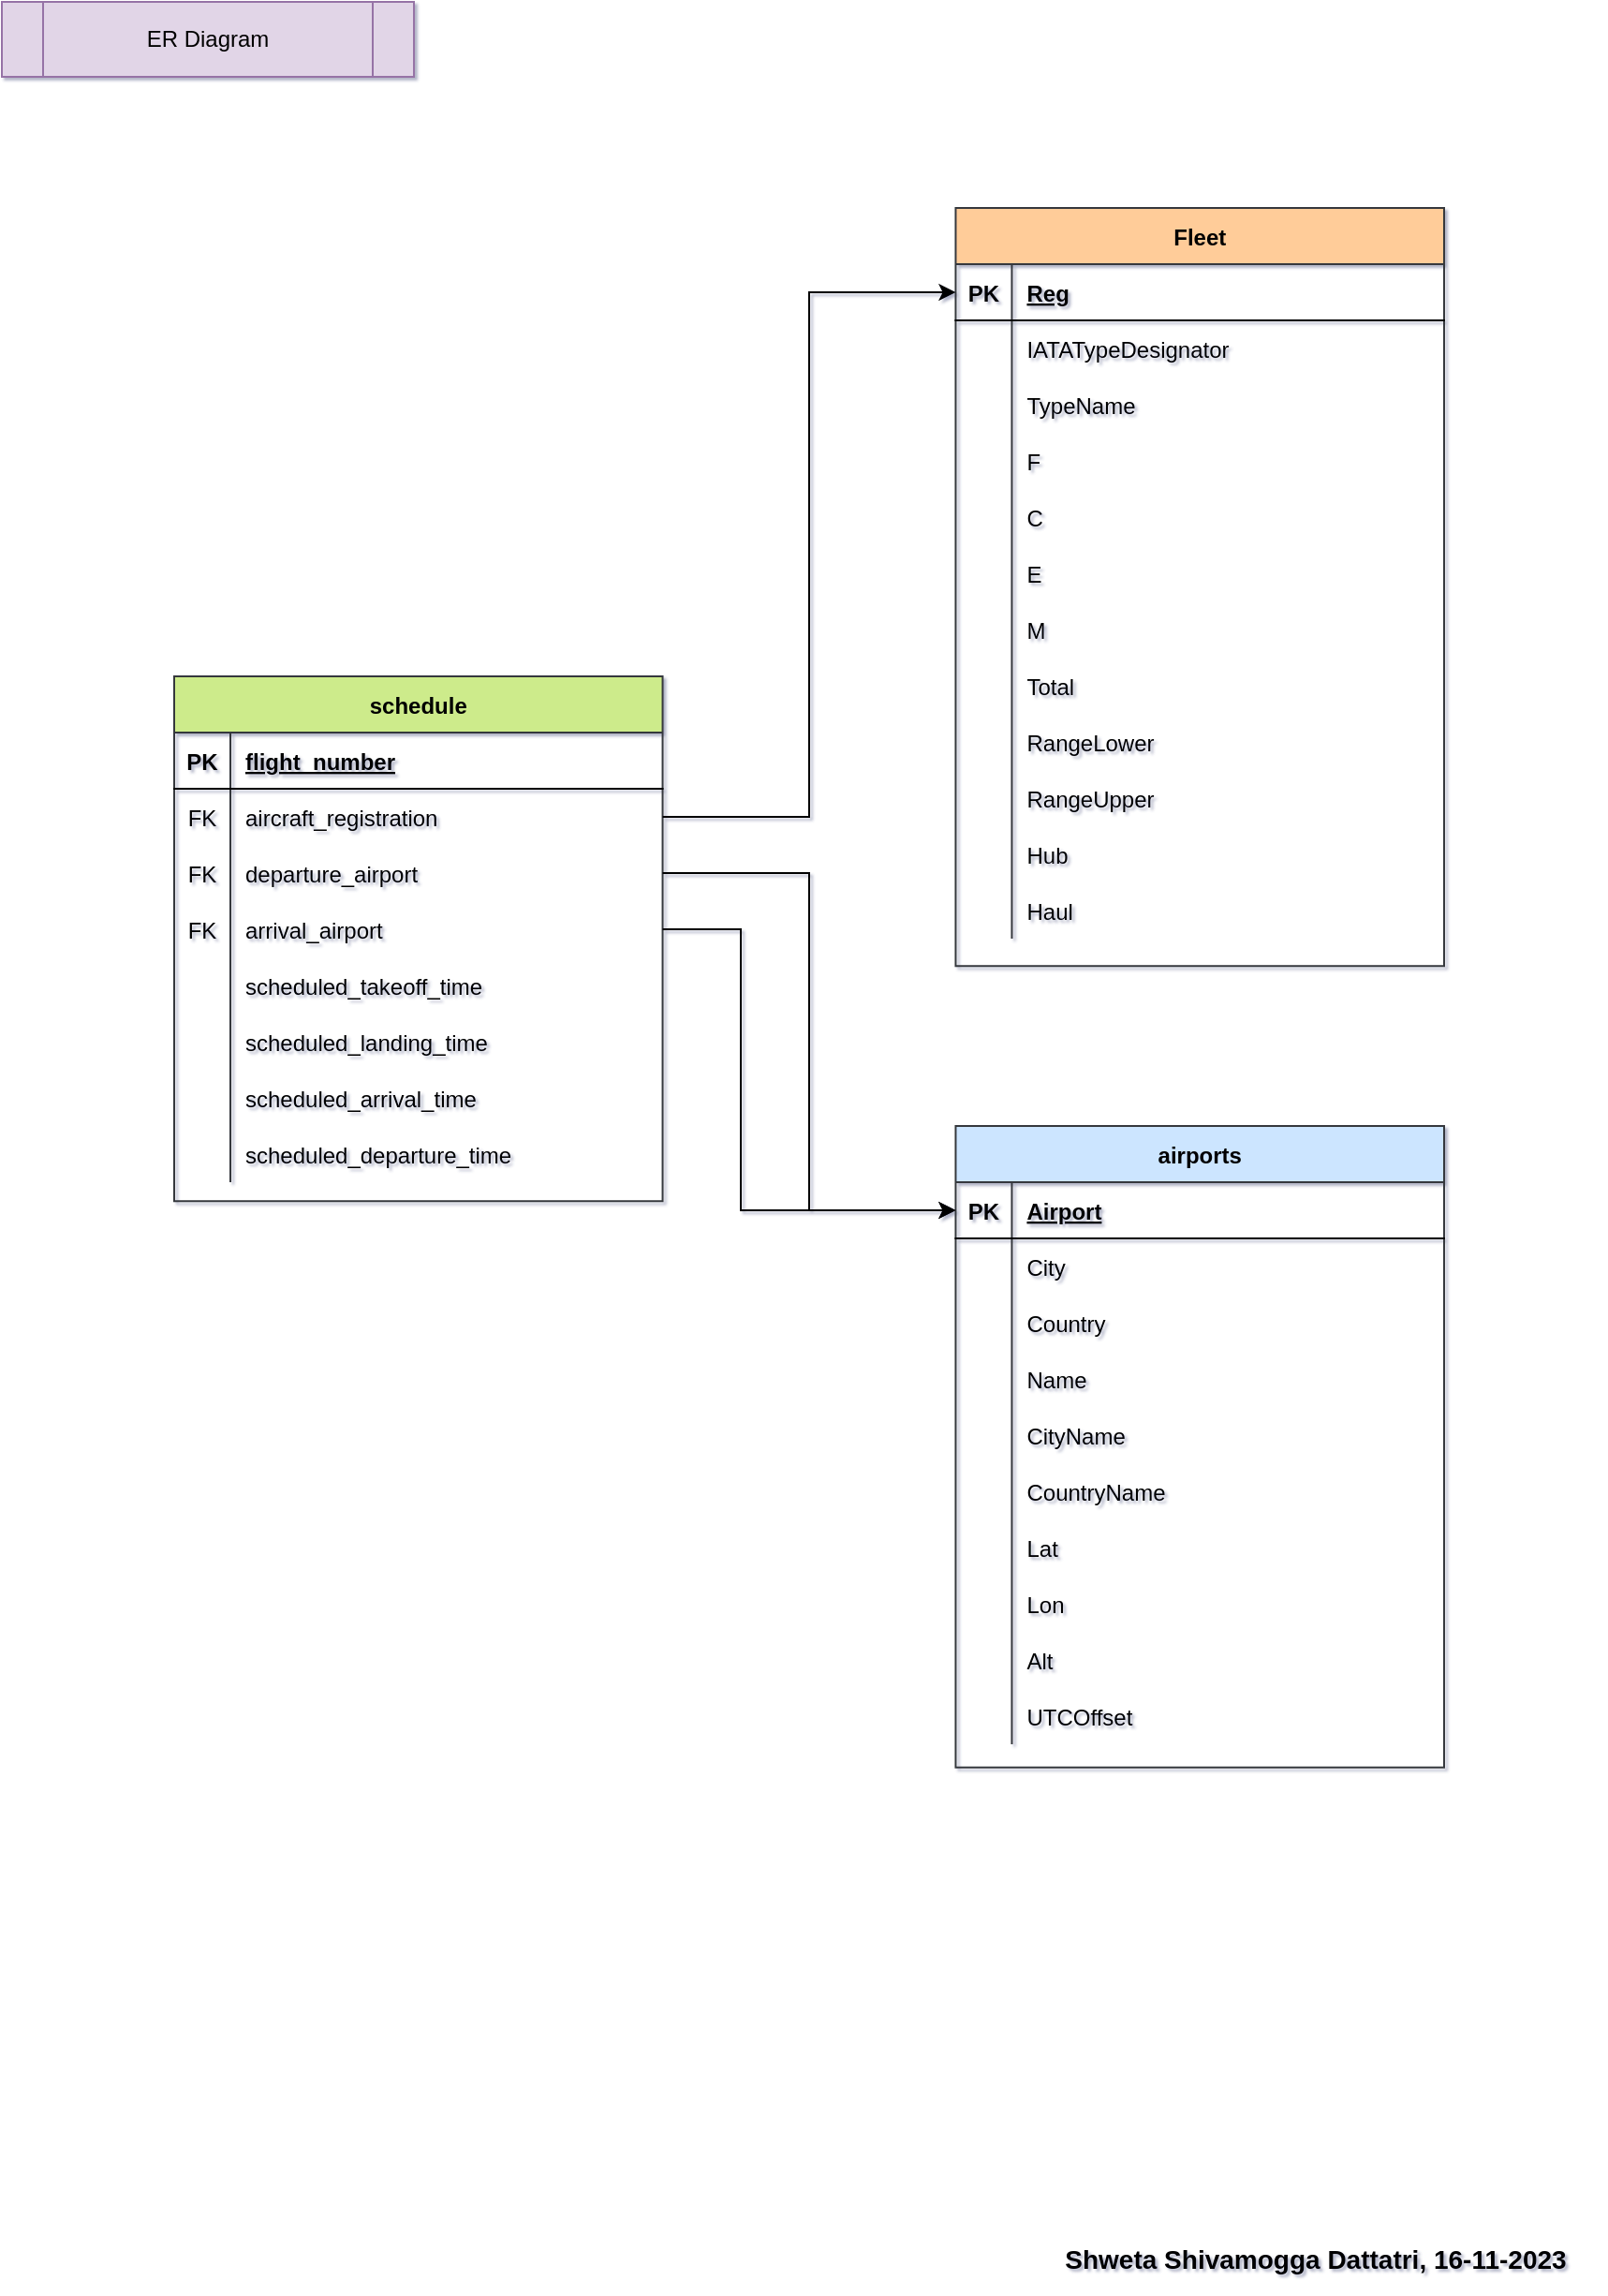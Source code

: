 <mxfile version="22.0.3" type="device">
  <diagram id="R2lEEEUBdFMjLlhIrx00" name="Page-1">
    <mxGraphModel dx="1687" dy="1024" grid="1" gridSize="10" guides="1" tooltips="1" connect="1" arrows="1" fold="1" page="1" pageScale="1" pageWidth="291" pageHeight="413" math="0" shadow="1" extFonts="Permanent Marker^https://fonts.googleapis.com/css?family=Permanent+Marker">
      <root>
        <mxCell id="0" />
        <mxCell id="1" parent="0" />
        <mxCell id="B3PYywNZ0nm8Ggp-N_nq-118" value="ER Diagram" style="shape=process;whiteSpace=wrap;html=1;backgroundOutline=1;fillColor=#e1d5e7;strokeColor=#9673a6;" parent="1" vertex="1">
          <mxGeometry x="20" y="10" width="220" height="40" as="geometry" />
        </mxCell>
        <mxCell id="B3PYywNZ0nm8Ggp-N_nq-119" value="&lt;b&gt;&lt;font style=&quot;font-size: 14px;&quot;&gt;Shweta Shivamogga Dattatri, 16-11-2023&lt;/font&gt;&lt;/b&gt;" style="text;html=1;strokeColor=none;fillColor=none;align=center;verticalAlign=middle;whiteSpace=wrap;rounded=0;" parent="1" vertex="1">
          <mxGeometry x="570" y="1200" width="303" height="30" as="geometry" />
        </mxCell>
        <mxCell id="dQKUSXIgywauMoTUCJ7Y-3" value="" style="group" vertex="1" connectable="0" parent="1">
          <mxGeometry x="112" y="120" width="678" height="830" as="geometry" />
        </mxCell>
        <mxCell id="C-vyLk0tnHw3VtMMgP7b-2" value="Fleet" style="shape=table;startSize=30;container=1;collapsible=1;childLayout=tableLayout;fixedRows=1;rowLines=0;fontStyle=1;align=center;resizeLast=1;fillColor=#ffcc99;strokeColor=#36393d;" parent="dQKUSXIgywauMoTUCJ7Y-3" vertex="1">
          <mxGeometry x="417.231" width="260.769" height="404.625" as="geometry" />
        </mxCell>
        <mxCell id="C-vyLk0tnHw3VtMMgP7b-3" value="" style="shape=partialRectangle;collapsible=0;dropTarget=0;pointerEvents=0;fillColor=none;points=[[0,0.5],[1,0.5]];portConstraint=eastwest;top=0;left=0;right=0;bottom=1;" parent="C-vyLk0tnHw3VtMMgP7b-2" vertex="1">
          <mxGeometry y="30" width="260.769" height="30" as="geometry" />
        </mxCell>
        <mxCell id="C-vyLk0tnHw3VtMMgP7b-4" value="PK" style="shape=partialRectangle;overflow=hidden;connectable=0;fillColor=none;top=0;left=0;bottom=0;right=0;fontStyle=1;" parent="C-vyLk0tnHw3VtMMgP7b-3" vertex="1">
          <mxGeometry width="30" height="30" as="geometry">
            <mxRectangle width="30" height="30" as="alternateBounds" />
          </mxGeometry>
        </mxCell>
        <mxCell id="C-vyLk0tnHw3VtMMgP7b-5" value="Reg" style="shape=partialRectangle;overflow=hidden;connectable=0;fillColor=none;top=0;left=0;bottom=0;right=0;align=left;spacingLeft=6;fontStyle=5;" parent="C-vyLk0tnHw3VtMMgP7b-3" vertex="1">
          <mxGeometry x="30" width="230.769" height="30" as="geometry">
            <mxRectangle width="230.769" height="30" as="alternateBounds" />
          </mxGeometry>
        </mxCell>
        <mxCell id="C-vyLk0tnHw3VtMMgP7b-6" value="" style="shape=partialRectangle;collapsible=0;dropTarget=0;pointerEvents=0;fillColor=none;points=[[0,0.5],[1,0.5]];portConstraint=eastwest;top=0;left=0;right=0;bottom=0;" parent="C-vyLk0tnHw3VtMMgP7b-2" vertex="1">
          <mxGeometry y="60" width="260.769" height="30" as="geometry" />
        </mxCell>
        <mxCell id="C-vyLk0tnHw3VtMMgP7b-7" value="" style="shape=partialRectangle;overflow=hidden;connectable=0;fillColor=none;top=0;left=0;bottom=0;right=0;" parent="C-vyLk0tnHw3VtMMgP7b-6" vertex="1">
          <mxGeometry width="30" height="30" as="geometry">
            <mxRectangle width="30" height="30" as="alternateBounds" />
          </mxGeometry>
        </mxCell>
        <mxCell id="C-vyLk0tnHw3VtMMgP7b-8" value="IATATypeDesignator" style="shape=partialRectangle;overflow=hidden;connectable=0;fillColor=none;top=0;left=0;bottom=0;right=0;align=left;spacingLeft=6;" parent="C-vyLk0tnHw3VtMMgP7b-6" vertex="1">
          <mxGeometry x="30" width="230.769" height="30" as="geometry">
            <mxRectangle width="230.769" height="30" as="alternateBounds" />
          </mxGeometry>
        </mxCell>
        <mxCell id="C-vyLk0tnHw3VtMMgP7b-9" value="" style="shape=partialRectangle;collapsible=0;dropTarget=0;pointerEvents=0;fillColor=none;points=[[0,0.5],[1,0.5]];portConstraint=eastwest;top=0;left=0;right=0;bottom=0;" parent="C-vyLk0tnHw3VtMMgP7b-2" vertex="1">
          <mxGeometry y="90" width="260.769" height="30" as="geometry" />
        </mxCell>
        <mxCell id="C-vyLk0tnHw3VtMMgP7b-10" value="" style="shape=partialRectangle;overflow=hidden;connectable=0;fillColor=none;top=0;left=0;bottom=0;right=0;" parent="C-vyLk0tnHw3VtMMgP7b-9" vertex="1">
          <mxGeometry width="30" height="30" as="geometry">
            <mxRectangle width="30" height="30" as="alternateBounds" />
          </mxGeometry>
        </mxCell>
        <mxCell id="C-vyLk0tnHw3VtMMgP7b-11" value="TypeName" style="shape=partialRectangle;overflow=hidden;connectable=0;fillColor=none;top=0;left=0;bottom=0;right=0;align=left;spacingLeft=6;" parent="C-vyLk0tnHw3VtMMgP7b-9" vertex="1">
          <mxGeometry x="30" width="230.769" height="30" as="geometry">
            <mxRectangle width="230.769" height="30" as="alternateBounds" />
          </mxGeometry>
        </mxCell>
        <mxCell id="B3PYywNZ0nm8Ggp-N_nq-65" value="" style="shape=partialRectangle;collapsible=0;dropTarget=0;pointerEvents=0;fillColor=none;points=[[0,0.5],[1,0.5]];portConstraint=eastwest;top=0;left=0;right=0;bottom=0;" parent="C-vyLk0tnHw3VtMMgP7b-2" vertex="1">
          <mxGeometry y="120" width="260.769" height="30" as="geometry" />
        </mxCell>
        <mxCell id="B3PYywNZ0nm8Ggp-N_nq-66" value="" style="shape=partialRectangle;overflow=hidden;connectable=0;fillColor=none;top=0;left=0;bottom=0;right=0;" parent="B3PYywNZ0nm8Ggp-N_nq-65" vertex="1">
          <mxGeometry width="30" height="30" as="geometry">
            <mxRectangle width="30" height="30" as="alternateBounds" />
          </mxGeometry>
        </mxCell>
        <mxCell id="B3PYywNZ0nm8Ggp-N_nq-67" value="F" style="shape=partialRectangle;overflow=hidden;connectable=0;fillColor=none;top=0;left=0;bottom=0;right=0;align=left;spacingLeft=6;" parent="B3PYywNZ0nm8Ggp-N_nq-65" vertex="1">
          <mxGeometry x="30" width="230.769" height="30" as="geometry">
            <mxRectangle width="230.769" height="30" as="alternateBounds" />
          </mxGeometry>
        </mxCell>
        <mxCell id="B3PYywNZ0nm8Ggp-N_nq-68" value="" style="shape=partialRectangle;collapsible=0;dropTarget=0;pointerEvents=0;fillColor=none;points=[[0,0.5],[1,0.5]];portConstraint=eastwest;top=0;left=0;right=0;bottom=0;" parent="C-vyLk0tnHw3VtMMgP7b-2" vertex="1">
          <mxGeometry y="150" width="260.769" height="30" as="geometry" />
        </mxCell>
        <mxCell id="B3PYywNZ0nm8Ggp-N_nq-69" value="" style="shape=partialRectangle;overflow=hidden;connectable=0;fillColor=none;top=0;left=0;bottom=0;right=0;" parent="B3PYywNZ0nm8Ggp-N_nq-68" vertex="1">
          <mxGeometry width="30" height="30" as="geometry">
            <mxRectangle width="30" height="30" as="alternateBounds" />
          </mxGeometry>
        </mxCell>
        <mxCell id="B3PYywNZ0nm8Ggp-N_nq-70" value="C" style="shape=partialRectangle;overflow=hidden;connectable=0;fillColor=none;top=0;left=0;bottom=0;right=0;align=left;spacingLeft=6;" parent="B3PYywNZ0nm8Ggp-N_nq-68" vertex="1">
          <mxGeometry x="30" width="230.769" height="30" as="geometry">
            <mxRectangle width="230.769" height="30" as="alternateBounds" />
          </mxGeometry>
        </mxCell>
        <mxCell id="B3PYywNZ0nm8Ggp-N_nq-71" value="" style="shape=partialRectangle;collapsible=0;dropTarget=0;pointerEvents=0;fillColor=none;points=[[0,0.5],[1,0.5]];portConstraint=eastwest;top=0;left=0;right=0;bottom=0;" parent="C-vyLk0tnHw3VtMMgP7b-2" vertex="1">
          <mxGeometry y="180" width="260.769" height="30" as="geometry" />
        </mxCell>
        <mxCell id="B3PYywNZ0nm8Ggp-N_nq-72" value="" style="shape=partialRectangle;overflow=hidden;connectable=0;fillColor=none;top=0;left=0;bottom=0;right=0;" parent="B3PYywNZ0nm8Ggp-N_nq-71" vertex="1">
          <mxGeometry width="30" height="30" as="geometry">
            <mxRectangle width="30" height="30" as="alternateBounds" />
          </mxGeometry>
        </mxCell>
        <mxCell id="B3PYywNZ0nm8Ggp-N_nq-73" value="E" style="shape=partialRectangle;overflow=hidden;connectable=0;fillColor=none;top=0;left=0;bottom=0;right=0;align=left;spacingLeft=6;" parent="B3PYywNZ0nm8Ggp-N_nq-71" vertex="1">
          <mxGeometry x="30" width="230.769" height="30" as="geometry">
            <mxRectangle width="230.769" height="30" as="alternateBounds" />
          </mxGeometry>
        </mxCell>
        <mxCell id="B3PYywNZ0nm8Ggp-N_nq-74" value="" style="shape=partialRectangle;collapsible=0;dropTarget=0;pointerEvents=0;fillColor=none;points=[[0,0.5],[1,0.5]];portConstraint=eastwest;top=0;left=0;right=0;bottom=0;" parent="C-vyLk0tnHw3VtMMgP7b-2" vertex="1">
          <mxGeometry y="210" width="260.769" height="30" as="geometry" />
        </mxCell>
        <mxCell id="B3PYywNZ0nm8Ggp-N_nq-75" value="" style="shape=partialRectangle;overflow=hidden;connectable=0;fillColor=none;top=0;left=0;bottom=0;right=0;" parent="B3PYywNZ0nm8Ggp-N_nq-74" vertex="1">
          <mxGeometry width="30" height="30" as="geometry">
            <mxRectangle width="30" height="30" as="alternateBounds" />
          </mxGeometry>
        </mxCell>
        <mxCell id="B3PYywNZ0nm8Ggp-N_nq-76" value="M" style="shape=partialRectangle;overflow=hidden;connectable=0;fillColor=none;top=0;left=0;bottom=0;right=0;align=left;spacingLeft=6;" parent="B3PYywNZ0nm8Ggp-N_nq-74" vertex="1">
          <mxGeometry x="30" width="230.769" height="30" as="geometry">
            <mxRectangle width="230.769" height="30" as="alternateBounds" />
          </mxGeometry>
        </mxCell>
        <mxCell id="B3PYywNZ0nm8Ggp-N_nq-77" value="" style="shape=partialRectangle;collapsible=0;dropTarget=0;pointerEvents=0;fillColor=none;points=[[0,0.5],[1,0.5]];portConstraint=eastwest;top=0;left=0;right=0;bottom=0;" parent="C-vyLk0tnHw3VtMMgP7b-2" vertex="1">
          <mxGeometry y="240" width="260.769" height="30" as="geometry" />
        </mxCell>
        <mxCell id="B3PYywNZ0nm8Ggp-N_nq-78" value="" style="shape=partialRectangle;overflow=hidden;connectable=0;fillColor=none;top=0;left=0;bottom=0;right=0;" parent="B3PYywNZ0nm8Ggp-N_nq-77" vertex="1">
          <mxGeometry width="30" height="30" as="geometry">
            <mxRectangle width="30" height="30" as="alternateBounds" />
          </mxGeometry>
        </mxCell>
        <mxCell id="B3PYywNZ0nm8Ggp-N_nq-79" value="Total" style="shape=partialRectangle;overflow=hidden;connectable=0;fillColor=none;top=0;left=0;bottom=0;right=0;align=left;spacingLeft=6;" parent="B3PYywNZ0nm8Ggp-N_nq-77" vertex="1">
          <mxGeometry x="30" width="230.769" height="30" as="geometry">
            <mxRectangle width="230.769" height="30" as="alternateBounds" />
          </mxGeometry>
        </mxCell>
        <mxCell id="B3PYywNZ0nm8Ggp-N_nq-80" value="" style="shape=partialRectangle;collapsible=0;dropTarget=0;pointerEvents=0;fillColor=none;points=[[0,0.5],[1,0.5]];portConstraint=eastwest;top=0;left=0;right=0;bottom=0;" parent="C-vyLk0tnHw3VtMMgP7b-2" vertex="1">
          <mxGeometry y="270" width="260.769" height="30" as="geometry" />
        </mxCell>
        <mxCell id="B3PYywNZ0nm8Ggp-N_nq-81" value="" style="shape=partialRectangle;overflow=hidden;connectable=0;fillColor=none;top=0;left=0;bottom=0;right=0;" parent="B3PYywNZ0nm8Ggp-N_nq-80" vertex="1">
          <mxGeometry width="30" height="30" as="geometry">
            <mxRectangle width="30" height="30" as="alternateBounds" />
          </mxGeometry>
        </mxCell>
        <mxCell id="B3PYywNZ0nm8Ggp-N_nq-82" value="RangeLower" style="shape=partialRectangle;overflow=hidden;connectable=0;fillColor=none;top=0;left=0;bottom=0;right=0;align=left;spacingLeft=6;" parent="B3PYywNZ0nm8Ggp-N_nq-80" vertex="1">
          <mxGeometry x="30" width="230.769" height="30" as="geometry">
            <mxRectangle width="230.769" height="30" as="alternateBounds" />
          </mxGeometry>
        </mxCell>
        <mxCell id="B3PYywNZ0nm8Ggp-N_nq-83" value="" style="shape=partialRectangle;collapsible=0;dropTarget=0;pointerEvents=0;fillColor=none;points=[[0,0.5],[1,0.5]];portConstraint=eastwest;top=0;left=0;right=0;bottom=0;" parent="C-vyLk0tnHw3VtMMgP7b-2" vertex="1">
          <mxGeometry y="300" width="260.769" height="30" as="geometry" />
        </mxCell>
        <mxCell id="B3PYywNZ0nm8Ggp-N_nq-84" value="" style="shape=partialRectangle;overflow=hidden;connectable=0;fillColor=none;top=0;left=0;bottom=0;right=0;" parent="B3PYywNZ0nm8Ggp-N_nq-83" vertex="1">
          <mxGeometry width="30" height="30" as="geometry">
            <mxRectangle width="30" height="30" as="alternateBounds" />
          </mxGeometry>
        </mxCell>
        <mxCell id="B3PYywNZ0nm8Ggp-N_nq-85" value="RangeUpper" style="shape=partialRectangle;overflow=hidden;connectable=0;fillColor=none;top=0;left=0;bottom=0;right=0;align=left;spacingLeft=6;" parent="B3PYywNZ0nm8Ggp-N_nq-83" vertex="1">
          <mxGeometry x="30" width="230.769" height="30" as="geometry">
            <mxRectangle width="230.769" height="30" as="alternateBounds" />
          </mxGeometry>
        </mxCell>
        <mxCell id="B3PYywNZ0nm8Ggp-N_nq-86" value="" style="shape=partialRectangle;collapsible=0;dropTarget=0;pointerEvents=0;fillColor=none;points=[[0,0.5],[1,0.5]];portConstraint=eastwest;top=0;left=0;right=0;bottom=0;" parent="C-vyLk0tnHw3VtMMgP7b-2" vertex="1">
          <mxGeometry y="330" width="260.769" height="30" as="geometry" />
        </mxCell>
        <mxCell id="B3PYywNZ0nm8Ggp-N_nq-87" value="" style="shape=partialRectangle;overflow=hidden;connectable=0;fillColor=none;top=0;left=0;bottom=0;right=0;" parent="B3PYywNZ0nm8Ggp-N_nq-86" vertex="1">
          <mxGeometry width="30" height="30" as="geometry">
            <mxRectangle width="30" height="30" as="alternateBounds" />
          </mxGeometry>
        </mxCell>
        <mxCell id="B3PYywNZ0nm8Ggp-N_nq-88" value="Hub" style="shape=partialRectangle;overflow=hidden;connectable=0;fillColor=none;top=0;left=0;bottom=0;right=0;align=left;spacingLeft=6;" parent="B3PYywNZ0nm8Ggp-N_nq-86" vertex="1">
          <mxGeometry x="30" width="230.769" height="30" as="geometry">
            <mxRectangle width="230.769" height="30" as="alternateBounds" />
          </mxGeometry>
        </mxCell>
        <mxCell id="B3PYywNZ0nm8Ggp-N_nq-89" value="" style="shape=partialRectangle;collapsible=0;dropTarget=0;pointerEvents=0;fillColor=none;points=[[0,0.5],[1,0.5]];portConstraint=eastwest;top=0;left=0;right=0;bottom=0;" parent="C-vyLk0tnHw3VtMMgP7b-2" vertex="1">
          <mxGeometry y="360" width="260.769" height="30" as="geometry" />
        </mxCell>
        <mxCell id="B3PYywNZ0nm8Ggp-N_nq-90" value="" style="shape=partialRectangle;overflow=hidden;connectable=0;fillColor=none;top=0;left=0;bottom=0;right=0;" parent="B3PYywNZ0nm8Ggp-N_nq-89" vertex="1">
          <mxGeometry width="30" height="30" as="geometry">
            <mxRectangle width="30" height="30" as="alternateBounds" />
          </mxGeometry>
        </mxCell>
        <mxCell id="B3PYywNZ0nm8Ggp-N_nq-91" value="Haul" style="shape=partialRectangle;overflow=hidden;connectable=0;fillColor=none;top=0;left=0;bottom=0;right=0;align=left;spacingLeft=6;" parent="B3PYywNZ0nm8Ggp-N_nq-89" vertex="1">
          <mxGeometry x="30" width="230.769" height="30" as="geometry">
            <mxRectangle width="230.769" height="30" as="alternateBounds" />
          </mxGeometry>
        </mxCell>
        <mxCell id="C-vyLk0tnHw3VtMMgP7b-13" value="airports" style="shape=table;startSize=30;container=1;collapsible=1;childLayout=tableLayout;fixedRows=1;rowLines=0;fontStyle=1;align=center;resizeLast=1;fillColor=#cce5ff;strokeColor=#36393d;" parent="dQKUSXIgywauMoTUCJ7Y-3" vertex="1">
          <mxGeometry x="417.231" y="490" width="260.769" height="342.375" as="geometry" />
        </mxCell>
        <mxCell id="C-vyLk0tnHw3VtMMgP7b-14" value="" style="shape=partialRectangle;collapsible=0;dropTarget=0;pointerEvents=0;fillColor=none;points=[[0,0.5],[1,0.5]];portConstraint=eastwest;top=0;left=0;right=0;bottom=1;" parent="C-vyLk0tnHw3VtMMgP7b-13" vertex="1">
          <mxGeometry y="30" width="260.769" height="30" as="geometry" />
        </mxCell>
        <mxCell id="C-vyLk0tnHw3VtMMgP7b-15" value="PK" style="shape=partialRectangle;overflow=hidden;connectable=0;fillColor=none;top=0;left=0;bottom=0;right=0;fontStyle=1;" parent="C-vyLk0tnHw3VtMMgP7b-14" vertex="1">
          <mxGeometry width="30" height="30" as="geometry">
            <mxRectangle width="30" height="30" as="alternateBounds" />
          </mxGeometry>
        </mxCell>
        <mxCell id="C-vyLk0tnHw3VtMMgP7b-16" value="Airport" style="shape=partialRectangle;overflow=hidden;connectable=0;fillColor=none;top=0;left=0;bottom=0;right=0;align=left;spacingLeft=6;fontStyle=5;" parent="C-vyLk0tnHw3VtMMgP7b-14" vertex="1">
          <mxGeometry x="30" width="230.769" height="30" as="geometry">
            <mxRectangle width="230.769" height="30" as="alternateBounds" />
          </mxGeometry>
        </mxCell>
        <mxCell id="C-vyLk0tnHw3VtMMgP7b-17" value="" style="shape=partialRectangle;collapsible=0;dropTarget=0;pointerEvents=0;fillColor=none;points=[[0,0.5],[1,0.5]];portConstraint=eastwest;top=0;left=0;right=0;bottom=0;" parent="C-vyLk0tnHw3VtMMgP7b-13" vertex="1">
          <mxGeometry y="60" width="260.769" height="30" as="geometry" />
        </mxCell>
        <mxCell id="C-vyLk0tnHw3VtMMgP7b-18" value="" style="shape=partialRectangle;overflow=hidden;connectable=0;fillColor=none;top=0;left=0;bottom=0;right=0;" parent="C-vyLk0tnHw3VtMMgP7b-17" vertex="1">
          <mxGeometry width="30" height="30" as="geometry">
            <mxRectangle width="30" height="30" as="alternateBounds" />
          </mxGeometry>
        </mxCell>
        <mxCell id="C-vyLk0tnHw3VtMMgP7b-19" value="City" style="shape=partialRectangle;overflow=hidden;connectable=0;fillColor=none;top=0;left=0;bottom=0;right=0;align=left;spacingLeft=6;" parent="C-vyLk0tnHw3VtMMgP7b-17" vertex="1">
          <mxGeometry x="30" width="230.769" height="30" as="geometry">
            <mxRectangle width="230.769" height="30" as="alternateBounds" />
          </mxGeometry>
        </mxCell>
        <mxCell id="C-vyLk0tnHw3VtMMgP7b-20" value="" style="shape=partialRectangle;collapsible=0;dropTarget=0;pointerEvents=0;fillColor=none;points=[[0,0.5],[1,0.5]];portConstraint=eastwest;top=0;left=0;right=0;bottom=0;" parent="C-vyLk0tnHw3VtMMgP7b-13" vertex="1">
          <mxGeometry y="90" width="260.769" height="30" as="geometry" />
        </mxCell>
        <mxCell id="C-vyLk0tnHw3VtMMgP7b-21" value="" style="shape=partialRectangle;overflow=hidden;connectable=0;fillColor=none;top=0;left=0;bottom=0;right=0;" parent="C-vyLk0tnHw3VtMMgP7b-20" vertex="1">
          <mxGeometry width="30" height="30" as="geometry">
            <mxRectangle width="30" height="30" as="alternateBounds" />
          </mxGeometry>
        </mxCell>
        <mxCell id="C-vyLk0tnHw3VtMMgP7b-22" value="Country" style="shape=partialRectangle;overflow=hidden;connectable=0;fillColor=none;top=0;left=0;bottom=0;right=0;align=left;spacingLeft=6;" parent="C-vyLk0tnHw3VtMMgP7b-20" vertex="1">
          <mxGeometry x="30" width="230.769" height="30" as="geometry">
            <mxRectangle width="230.769" height="30" as="alternateBounds" />
          </mxGeometry>
        </mxCell>
        <mxCell id="B3PYywNZ0nm8Ggp-N_nq-92" value="" style="shape=partialRectangle;collapsible=0;dropTarget=0;pointerEvents=0;fillColor=none;points=[[0,0.5],[1,0.5]];portConstraint=eastwest;top=0;left=0;right=0;bottom=0;" parent="C-vyLk0tnHw3VtMMgP7b-13" vertex="1">
          <mxGeometry y="120" width="260.769" height="30" as="geometry" />
        </mxCell>
        <mxCell id="B3PYywNZ0nm8Ggp-N_nq-93" value="" style="shape=partialRectangle;overflow=hidden;connectable=0;fillColor=none;top=0;left=0;bottom=0;right=0;" parent="B3PYywNZ0nm8Ggp-N_nq-92" vertex="1">
          <mxGeometry width="30" height="30" as="geometry">
            <mxRectangle width="30" height="30" as="alternateBounds" />
          </mxGeometry>
        </mxCell>
        <mxCell id="B3PYywNZ0nm8Ggp-N_nq-94" value="Name" style="shape=partialRectangle;overflow=hidden;connectable=0;fillColor=none;top=0;left=0;bottom=0;right=0;align=left;spacingLeft=6;" parent="B3PYywNZ0nm8Ggp-N_nq-92" vertex="1">
          <mxGeometry x="30" width="230.769" height="30" as="geometry">
            <mxRectangle width="230.769" height="30" as="alternateBounds" />
          </mxGeometry>
        </mxCell>
        <mxCell id="B3PYywNZ0nm8Ggp-N_nq-95" value="" style="shape=partialRectangle;collapsible=0;dropTarget=0;pointerEvents=0;fillColor=none;points=[[0,0.5],[1,0.5]];portConstraint=eastwest;top=0;left=0;right=0;bottom=0;" parent="C-vyLk0tnHw3VtMMgP7b-13" vertex="1">
          <mxGeometry y="150" width="260.769" height="30" as="geometry" />
        </mxCell>
        <mxCell id="B3PYywNZ0nm8Ggp-N_nq-96" value="" style="shape=partialRectangle;overflow=hidden;connectable=0;fillColor=none;top=0;left=0;bottom=0;right=0;" parent="B3PYywNZ0nm8Ggp-N_nq-95" vertex="1">
          <mxGeometry width="30" height="30" as="geometry">
            <mxRectangle width="30" height="30" as="alternateBounds" />
          </mxGeometry>
        </mxCell>
        <mxCell id="B3PYywNZ0nm8Ggp-N_nq-97" value="CityName" style="shape=partialRectangle;overflow=hidden;connectable=0;fillColor=none;top=0;left=0;bottom=0;right=0;align=left;spacingLeft=6;" parent="B3PYywNZ0nm8Ggp-N_nq-95" vertex="1">
          <mxGeometry x="30" width="230.769" height="30" as="geometry">
            <mxRectangle width="230.769" height="30" as="alternateBounds" />
          </mxGeometry>
        </mxCell>
        <mxCell id="B3PYywNZ0nm8Ggp-N_nq-98" value="" style="shape=partialRectangle;collapsible=0;dropTarget=0;pointerEvents=0;fillColor=none;points=[[0,0.5],[1,0.5]];portConstraint=eastwest;top=0;left=0;right=0;bottom=0;" parent="C-vyLk0tnHw3VtMMgP7b-13" vertex="1">
          <mxGeometry y="180" width="260.769" height="30" as="geometry" />
        </mxCell>
        <mxCell id="B3PYywNZ0nm8Ggp-N_nq-99" value="" style="shape=partialRectangle;overflow=hidden;connectable=0;fillColor=none;top=0;left=0;bottom=0;right=0;" parent="B3PYywNZ0nm8Ggp-N_nq-98" vertex="1">
          <mxGeometry width="30" height="30" as="geometry">
            <mxRectangle width="30" height="30" as="alternateBounds" />
          </mxGeometry>
        </mxCell>
        <mxCell id="B3PYywNZ0nm8Ggp-N_nq-100" value="CountryName" style="shape=partialRectangle;overflow=hidden;connectable=0;fillColor=none;top=0;left=0;bottom=0;right=0;align=left;spacingLeft=6;" parent="B3PYywNZ0nm8Ggp-N_nq-98" vertex="1">
          <mxGeometry x="30" width="230.769" height="30" as="geometry">
            <mxRectangle width="230.769" height="30" as="alternateBounds" />
          </mxGeometry>
        </mxCell>
        <mxCell id="B3PYywNZ0nm8Ggp-N_nq-101" value="" style="shape=partialRectangle;collapsible=0;dropTarget=0;pointerEvents=0;fillColor=none;points=[[0,0.5],[1,0.5]];portConstraint=eastwest;top=0;left=0;right=0;bottom=0;" parent="C-vyLk0tnHw3VtMMgP7b-13" vertex="1">
          <mxGeometry y="210" width="260.769" height="30" as="geometry" />
        </mxCell>
        <mxCell id="B3PYywNZ0nm8Ggp-N_nq-102" value="" style="shape=partialRectangle;overflow=hidden;connectable=0;fillColor=none;top=0;left=0;bottom=0;right=0;" parent="B3PYywNZ0nm8Ggp-N_nq-101" vertex="1">
          <mxGeometry width="30" height="30" as="geometry">
            <mxRectangle width="30" height="30" as="alternateBounds" />
          </mxGeometry>
        </mxCell>
        <mxCell id="B3PYywNZ0nm8Ggp-N_nq-103" value="Lat" style="shape=partialRectangle;overflow=hidden;connectable=0;fillColor=none;top=0;left=0;bottom=0;right=0;align=left;spacingLeft=6;" parent="B3PYywNZ0nm8Ggp-N_nq-101" vertex="1">
          <mxGeometry x="30" width="230.769" height="30" as="geometry">
            <mxRectangle width="230.769" height="30" as="alternateBounds" />
          </mxGeometry>
        </mxCell>
        <mxCell id="B3PYywNZ0nm8Ggp-N_nq-104" value="" style="shape=partialRectangle;collapsible=0;dropTarget=0;pointerEvents=0;fillColor=none;points=[[0,0.5],[1,0.5]];portConstraint=eastwest;top=0;left=0;right=0;bottom=0;" parent="C-vyLk0tnHw3VtMMgP7b-13" vertex="1">
          <mxGeometry y="240" width="260.769" height="30" as="geometry" />
        </mxCell>
        <mxCell id="B3PYywNZ0nm8Ggp-N_nq-105" value="" style="shape=partialRectangle;overflow=hidden;connectable=0;fillColor=none;top=0;left=0;bottom=0;right=0;" parent="B3PYywNZ0nm8Ggp-N_nq-104" vertex="1">
          <mxGeometry width="30" height="30" as="geometry">
            <mxRectangle width="30" height="30" as="alternateBounds" />
          </mxGeometry>
        </mxCell>
        <mxCell id="B3PYywNZ0nm8Ggp-N_nq-106" value="Lon" style="shape=partialRectangle;overflow=hidden;connectable=0;fillColor=none;top=0;left=0;bottom=0;right=0;align=left;spacingLeft=6;" parent="B3PYywNZ0nm8Ggp-N_nq-104" vertex="1">
          <mxGeometry x="30" width="230.769" height="30" as="geometry">
            <mxRectangle width="230.769" height="30" as="alternateBounds" />
          </mxGeometry>
        </mxCell>
        <mxCell id="B3PYywNZ0nm8Ggp-N_nq-107" value="" style="shape=partialRectangle;collapsible=0;dropTarget=0;pointerEvents=0;fillColor=none;points=[[0,0.5],[1,0.5]];portConstraint=eastwest;top=0;left=0;right=0;bottom=0;" parent="C-vyLk0tnHw3VtMMgP7b-13" vertex="1">
          <mxGeometry y="270" width="260.769" height="30" as="geometry" />
        </mxCell>
        <mxCell id="B3PYywNZ0nm8Ggp-N_nq-108" value="" style="shape=partialRectangle;overflow=hidden;connectable=0;fillColor=none;top=0;left=0;bottom=0;right=0;" parent="B3PYywNZ0nm8Ggp-N_nq-107" vertex="1">
          <mxGeometry width="30" height="30" as="geometry">
            <mxRectangle width="30" height="30" as="alternateBounds" />
          </mxGeometry>
        </mxCell>
        <mxCell id="B3PYywNZ0nm8Ggp-N_nq-109" value="Alt" style="shape=partialRectangle;overflow=hidden;connectable=0;fillColor=none;top=0;left=0;bottom=0;right=0;align=left;spacingLeft=6;" parent="B3PYywNZ0nm8Ggp-N_nq-107" vertex="1">
          <mxGeometry x="30" width="230.769" height="30" as="geometry">
            <mxRectangle width="230.769" height="30" as="alternateBounds" />
          </mxGeometry>
        </mxCell>
        <mxCell id="B3PYywNZ0nm8Ggp-N_nq-110" value="" style="shape=partialRectangle;collapsible=0;dropTarget=0;pointerEvents=0;fillColor=none;points=[[0,0.5],[1,0.5]];portConstraint=eastwest;top=0;left=0;right=0;bottom=0;" parent="C-vyLk0tnHw3VtMMgP7b-13" vertex="1">
          <mxGeometry y="300" width="260.769" height="30" as="geometry" />
        </mxCell>
        <mxCell id="B3PYywNZ0nm8Ggp-N_nq-111" value="" style="shape=partialRectangle;overflow=hidden;connectable=0;fillColor=none;top=0;left=0;bottom=0;right=0;" parent="B3PYywNZ0nm8Ggp-N_nq-110" vertex="1">
          <mxGeometry width="30" height="30" as="geometry">
            <mxRectangle width="30" height="30" as="alternateBounds" />
          </mxGeometry>
        </mxCell>
        <mxCell id="B3PYywNZ0nm8Ggp-N_nq-112" value="UTCOffset" style="shape=partialRectangle;overflow=hidden;connectable=0;fillColor=none;top=0;left=0;bottom=0;right=0;align=left;spacingLeft=6;" parent="B3PYywNZ0nm8Ggp-N_nq-110" vertex="1">
          <mxGeometry x="30" width="230.769" height="30" as="geometry">
            <mxRectangle width="230.769" height="30" as="alternateBounds" />
          </mxGeometry>
        </mxCell>
        <mxCell id="C-vyLk0tnHw3VtMMgP7b-23" value="schedule" style="shape=table;startSize=30;container=1;collapsible=1;childLayout=tableLayout;fixedRows=1;rowLines=0;fontStyle=1;align=center;resizeLast=1;fillColor=#cdeb8b;strokeColor=#36393d;" parent="dQKUSXIgywauMoTUCJ7Y-3" vertex="1">
          <mxGeometry y="250" width="260.769" height="280.125" as="geometry" />
        </mxCell>
        <mxCell id="C-vyLk0tnHw3VtMMgP7b-24" value="" style="shape=partialRectangle;collapsible=0;dropTarget=0;pointerEvents=0;fillColor=none;points=[[0,0.5],[1,0.5]];portConstraint=eastwest;top=0;left=0;right=0;bottom=1;" parent="C-vyLk0tnHw3VtMMgP7b-23" vertex="1">
          <mxGeometry y="30" width="260.769" height="30" as="geometry" />
        </mxCell>
        <mxCell id="C-vyLk0tnHw3VtMMgP7b-25" value="PK" style="shape=partialRectangle;overflow=hidden;connectable=0;fillColor=none;top=0;left=0;bottom=0;right=0;fontStyle=1;" parent="C-vyLk0tnHw3VtMMgP7b-24" vertex="1">
          <mxGeometry width="30" height="30" as="geometry">
            <mxRectangle width="30" height="30" as="alternateBounds" />
          </mxGeometry>
        </mxCell>
        <mxCell id="C-vyLk0tnHw3VtMMgP7b-26" value="flight_number" style="shape=partialRectangle;overflow=hidden;connectable=0;fillColor=none;top=0;left=0;bottom=0;right=0;align=left;spacingLeft=6;fontStyle=5;" parent="C-vyLk0tnHw3VtMMgP7b-24" vertex="1">
          <mxGeometry x="30" width="230.769" height="30" as="geometry">
            <mxRectangle width="230.769" height="30" as="alternateBounds" />
          </mxGeometry>
        </mxCell>
        <mxCell id="B3PYywNZ0nm8Ggp-N_nq-2" value="" style="shape=partialRectangle;collapsible=0;dropTarget=0;pointerEvents=0;fillColor=none;points=[[0,0.5],[1,0.5]];portConstraint=eastwest;top=0;left=0;right=0;bottom=0;" parent="C-vyLk0tnHw3VtMMgP7b-23" vertex="1">
          <mxGeometry y="60" width="260.769" height="30" as="geometry" />
        </mxCell>
        <mxCell id="B3PYywNZ0nm8Ggp-N_nq-3" value="FK" style="shape=partialRectangle;overflow=hidden;connectable=0;fillColor=none;top=0;left=0;bottom=0;right=0;" parent="B3PYywNZ0nm8Ggp-N_nq-2" vertex="1">
          <mxGeometry width="30" height="30" as="geometry">
            <mxRectangle width="30" height="30" as="alternateBounds" />
          </mxGeometry>
        </mxCell>
        <mxCell id="B3PYywNZ0nm8Ggp-N_nq-4" value="aircraft_registration" style="shape=partialRectangle;overflow=hidden;connectable=0;fillColor=none;top=0;left=0;bottom=0;right=0;align=left;spacingLeft=6;" parent="B3PYywNZ0nm8Ggp-N_nq-2" vertex="1">
          <mxGeometry x="30" width="230.769" height="30" as="geometry">
            <mxRectangle width="230.769" height="30" as="alternateBounds" />
          </mxGeometry>
        </mxCell>
        <mxCell id="B3PYywNZ0nm8Ggp-N_nq-12" value="" style="shape=partialRectangle;collapsible=0;dropTarget=0;pointerEvents=0;fillColor=none;points=[[0,0.5],[1,0.5]];portConstraint=eastwest;top=0;left=0;right=0;bottom=0;" parent="C-vyLk0tnHw3VtMMgP7b-23" vertex="1">
          <mxGeometry y="90" width="260.769" height="30" as="geometry" />
        </mxCell>
        <mxCell id="B3PYywNZ0nm8Ggp-N_nq-13" value="FK" style="shape=partialRectangle;overflow=hidden;connectable=0;fillColor=none;top=0;left=0;bottom=0;right=0;" parent="B3PYywNZ0nm8Ggp-N_nq-12" vertex="1">
          <mxGeometry width="30" height="30" as="geometry">
            <mxRectangle width="30" height="30" as="alternateBounds" />
          </mxGeometry>
        </mxCell>
        <mxCell id="B3PYywNZ0nm8Ggp-N_nq-14" value="departure_airport" style="shape=partialRectangle;overflow=hidden;connectable=0;fillColor=none;top=0;left=0;bottom=0;right=0;align=left;spacingLeft=6;" parent="B3PYywNZ0nm8Ggp-N_nq-12" vertex="1">
          <mxGeometry x="30" width="230.769" height="30" as="geometry">
            <mxRectangle width="230.769" height="30" as="alternateBounds" />
          </mxGeometry>
        </mxCell>
        <mxCell id="B3PYywNZ0nm8Ggp-N_nq-28" value="" style="shape=partialRectangle;collapsible=0;dropTarget=0;pointerEvents=0;fillColor=none;points=[[0,0.5],[1,0.5]];portConstraint=eastwest;top=0;left=0;right=0;bottom=0;" parent="C-vyLk0tnHw3VtMMgP7b-23" vertex="1">
          <mxGeometry y="120" width="260.769" height="30" as="geometry" />
        </mxCell>
        <mxCell id="B3PYywNZ0nm8Ggp-N_nq-29" value="FK" style="shape=partialRectangle;overflow=hidden;connectable=0;fillColor=none;top=0;left=0;bottom=0;right=0;" parent="B3PYywNZ0nm8Ggp-N_nq-28" vertex="1">
          <mxGeometry width="30" height="30" as="geometry">
            <mxRectangle width="30" height="30" as="alternateBounds" />
          </mxGeometry>
        </mxCell>
        <mxCell id="B3PYywNZ0nm8Ggp-N_nq-30" value="arrival_airport" style="shape=partialRectangle;overflow=hidden;connectable=0;fillColor=none;top=0;left=0;bottom=0;right=0;align=left;spacingLeft=6;" parent="B3PYywNZ0nm8Ggp-N_nq-28" vertex="1">
          <mxGeometry x="30" width="230.769" height="30" as="geometry">
            <mxRectangle width="230.769" height="30" as="alternateBounds" />
          </mxGeometry>
        </mxCell>
        <mxCell id="B3PYywNZ0nm8Ggp-N_nq-31" value="" style="shape=partialRectangle;collapsible=0;dropTarget=0;pointerEvents=0;fillColor=none;points=[[0,0.5],[1,0.5]];portConstraint=eastwest;top=0;left=0;right=0;bottom=0;" parent="C-vyLk0tnHw3VtMMgP7b-23" vertex="1">
          <mxGeometry y="150" width="260.769" height="30" as="geometry" />
        </mxCell>
        <mxCell id="B3PYywNZ0nm8Ggp-N_nq-32" value="" style="shape=partialRectangle;overflow=hidden;connectable=0;fillColor=none;top=0;left=0;bottom=0;right=0;" parent="B3PYywNZ0nm8Ggp-N_nq-31" vertex="1">
          <mxGeometry width="30" height="30" as="geometry">
            <mxRectangle width="30" height="30" as="alternateBounds" />
          </mxGeometry>
        </mxCell>
        <mxCell id="B3PYywNZ0nm8Ggp-N_nq-33" value="scheduled_takeoff_time" style="shape=partialRectangle;overflow=hidden;connectable=0;fillColor=none;top=0;left=0;bottom=0;right=0;align=left;spacingLeft=6;" parent="B3PYywNZ0nm8Ggp-N_nq-31" vertex="1">
          <mxGeometry x="30" width="230.769" height="30" as="geometry">
            <mxRectangle width="230.769" height="30" as="alternateBounds" />
          </mxGeometry>
        </mxCell>
        <mxCell id="B3PYywNZ0nm8Ggp-N_nq-34" value="" style="shape=partialRectangle;collapsible=0;dropTarget=0;pointerEvents=0;fillColor=none;points=[[0,0.5],[1,0.5]];portConstraint=eastwest;top=0;left=0;right=0;bottom=0;" parent="C-vyLk0tnHw3VtMMgP7b-23" vertex="1">
          <mxGeometry y="180" width="260.769" height="30" as="geometry" />
        </mxCell>
        <mxCell id="B3PYywNZ0nm8Ggp-N_nq-35" value="" style="shape=partialRectangle;overflow=hidden;connectable=0;fillColor=none;top=0;left=0;bottom=0;right=0;" parent="B3PYywNZ0nm8Ggp-N_nq-34" vertex="1">
          <mxGeometry width="30" height="30" as="geometry">
            <mxRectangle width="30" height="30" as="alternateBounds" />
          </mxGeometry>
        </mxCell>
        <mxCell id="B3PYywNZ0nm8Ggp-N_nq-36" value="scheduled_landing_time" style="shape=partialRectangle;overflow=hidden;connectable=0;fillColor=none;top=0;left=0;bottom=0;right=0;align=left;spacingLeft=6;" parent="B3PYywNZ0nm8Ggp-N_nq-34" vertex="1">
          <mxGeometry x="30" width="230.769" height="30" as="geometry">
            <mxRectangle width="230.769" height="30" as="alternateBounds" />
          </mxGeometry>
        </mxCell>
        <mxCell id="B3PYywNZ0nm8Ggp-N_nq-59" value="" style="shape=partialRectangle;collapsible=0;dropTarget=0;pointerEvents=0;fillColor=none;points=[[0,0.5],[1,0.5]];portConstraint=eastwest;top=0;left=0;right=0;bottom=0;" parent="C-vyLk0tnHw3VtMMgP7b-23" vertex="1">
          <mxGeometry y="210" width="260.769" height="30" as="geometry" />
        </mxCell>
        <mxCell id="B3PYywNZ0nm8Ggp-N_nq-60" value="" style="shape=partialRectangle;overflow=hidden;connectable=0;fillColor=none;top=0;left=0;bottom=0;right=0;" parent="B3PYywNZ0nm8Ggp-N_nq-59" vertex="1">
          <mxGeometry width="30" height="30" as="geometry">
            <mxRectangle width="30" height="30" as="alternateBounds" />
          </mxGeometry>
        </mxCell>
        <mxCell id="B3PYywNZ0nm8Ggp-N_nq-61" value="scheduled_arrival_time" style="shape=partialRectangle;overflow=hidden;connectable=0;fillColor=none;top=0;left=0;bottom=0;right=0;align=left;spacingLeft=6;" parent="B3PYywNZ0nm8Ggp-N_nq-59" vertex="1">
          <mxGeometry x="30" width="230.769" height="30" as="geometry">
            <mxRectangle width="230.769" height="30" as="alternateBounds" />
          </mxGeometry>
        </mxCell>
        <mxCell id="B3PYywNZ0nm8Ggp-N_nq-62" value="" style="shape=partialRectangle;collapsible=0;dropTarget=0;pointerEvents=0;fillColor=none;points=[[0,0.5],[1,0.5]];portConstraint=eastwest;top=0;left=0;right=0;bottom=0;" parent="C-vyLk0tnHw3VtMMgP7b-23" vertex="1">
          <mxGeometry y="240" width="260.769" height="30" as="geometry" />
        </mxCell>
        <mxCell id="B3PYywNZ0nm8Ggp-N_nq-63" value="" style="shape=partialRectangle;overflow=hidden;connectable=0;fillColor=none;top=0;left=0;bottom=0;right=0;" parent="B3PYywNZ0nm8Ggp-N_nq-62" vertex="1">
          <mxGeometry width="30" height="30" as="geometry">
            <mxRectangle width="30" height="30" as="alternateBounds" />
          </mxGeometry>
        </mxCell>
        <mxCell id="B3PYywNZ0nm8Ggp-N_nq-64" value="scheduled_departure_time" style="shape=partialRectangle;overflow=hidden;connectable=0;fillColor=none;top=0;left=0;bottom=0;right=0;align=left;spacingLeft=6;" parent="B3PYywNZ0nm8Ggp-N_nq-62" vertex="1">
          <mxGeometry x="30" width="230.769" height="30" as="geometry">
            <mxRectangle width="230.769" height="30" as="alternateBounds" />
          </mxGeometry>
        </mxCell>
        <mxCell id="B3PYywNZ0nm8Ggp-N_nq-113" style="edgeStyle=orthogonalEdgeStyle;rounded=0;orthogonalLoop=1;jettySize=auto;html=1;entryX=0;entryY=0.5;entryDx=0;entryDy=0;" parent="dQKUSXIgywauMoTUCJ7Y-3" source="B3PYywNZ0nm8Ggp-N_nq-2" target="C-vyLk0tnHw3VtMMgP7b-3" edge="1">
          <mxGeometry relative="1" as="geometry" />
        </mxCell>
        <mxCell id="B3PYywNZ0nm8Ggp-N_nq-114" style="edgeStyle=orthogonalEdgeStyle;rounded=0;orthogonalLoop=1;jettySize=auto;html=1;entryX=0;entryY=0.5;entryDx=0;entryDy=0;" parent="dQKUSXIgywauMoTUCJ7Y-3" source="B3PYywNZ0nm8Ggp-N_nq-12" target="C-vyLk0tnHw3VtMMgP7b-14" edge="1">
          <mxGeometry relative="1" as="geometry" />
        </mxCell>
        <mxCell id="dQKUSXIgywauMoTUCJ7Y-2" style="edgeStyle=orthogonalEdgeStyle;rounded=0;orthogonalLoop=1;jettySize=auto;html=1;entryX=0;entryY=0.5;entryDx=0;entryDy=0;" edge="1" parent="dQKUSXIgywauMoTUCJ7Y-3" source="B3PYywNZ0nm8Ggp-N_nq-28" target="C-vyLk0tnHw3VtMMgP7b-14">
          <mxGeometry relative="1" as="geometry">
            <Array as="points">
              <mxPoint x="302.492" y="385" />
              <mxPoint x="302.492" y="535.0" />
            </Array>
          </mxGeometry>
        </mxCell>
      </root>
    </mxGraphModel>
  </diagram>
</mxfile>

